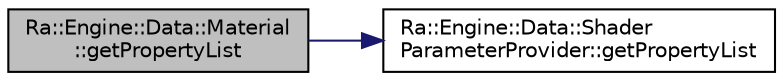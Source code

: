 digraph "Ra::Engine::Data::Material::getPropertyList"
{
 // INTERACTIVE_SVG=YES
 // LATEX_PDF_SIZE
  edge [fontname="Helvetica",fontsize="10",labelfontname="Helvetica",labelfontsize="10"];
  node [fontname="Helvetica",fontsize="10",shape=record];
  rankdir="LR";
  Node1 [label="Ra::Engine::Data::Material\l::getPropertyList",height=0.2,width=0.4,color="black", fillcolor="grey75", style="filled", fontcolor="black",tooltip=" "];
  Node1 -> Node2 [color="midnightblue",fontsize="10",style="solid",fontname="Helvetica"];
  Node2 [label="Ra::Engine::Data::Shader\lParameterProvider::getPropertyList",height=0.2,width=0.4,color="black", fillcolor="white", style="filled",URL="$classRa_1_1Engine_1_1Data_1_1ShaderParameterProvider.html#ae3cf5544be7650456e51625936311cd5",tooltip="Get the list of properties the provider might use in a shader. Each property will be added to the sha..."];
}
